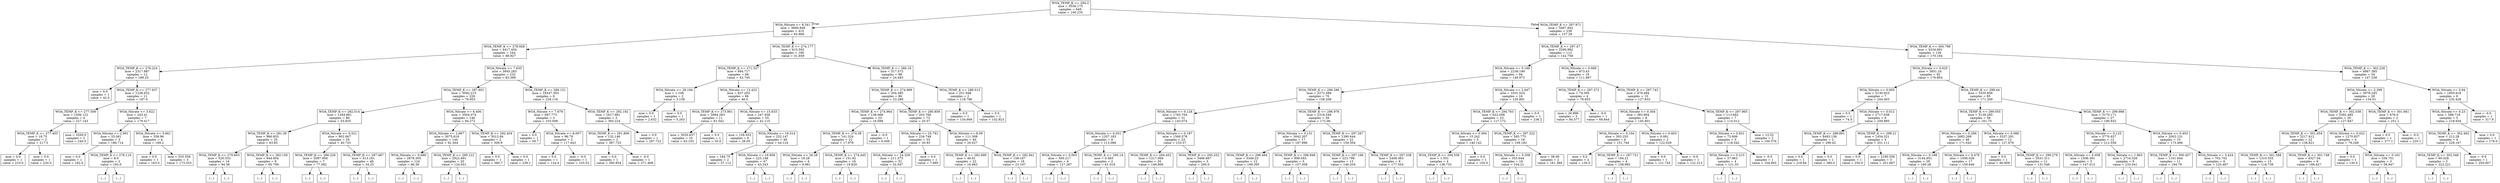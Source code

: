 digraph Tree {
node [shape=box] ;
0 [label="WOA_TEMP_K <= 294.2\nmse = 5556.175\nsamples = 649\nvalue = 100.235"] ;
1 [label="WOA_Nitrate <= 8.341\nmse = 3680.848\nsamples = 410\nvalue = 65.966"] ;
0 -> 1 [labeldistance=2.5, labelangle=45, headlabel="True"] ;
2 [label="WOA_TEMP_K <= 278.928\nmse = 4417.454\nsamples = 244\nvalue = 88.927"] ;
1 -> 2 ;
3 [label="WOA_TEMP_K <= 276.224\nmse = 2317.887\nsamples = 12\nvalue = 189.25"] ;
2 -> 3 ;
4 [label="mse = 0.0\nsamples = 1\nvalue = 42.0"] ;
3 -> 4 ;
5 [label="WOA_TEMP_K <= 277.637\nmse = 1238.632\nsamples = 11\nvalue = 197.0"] ;
3 -> 5 ;
6 [label="WOA_TEMP_K <= 277.506\nmse = 1506.122\nsamples = 4\nvalue = 227.143"] ;
5 -> 6 ;
7 [label="WOA_TEMP_K <= 277.403\nmse = 18.75\nsamples = 2\nvalue = 217.5"] ;
6 -> 7 ;
8 [label="mse = 0.0\nsamples = 1\nvalue = 210.0"] ;
7 -> 8 ;
9 [label="mse = 0.0\nsamples = 1\nvalue = 220.0"] ;
7 -> 9 ;
10 [label="mse = 3200.0\nsamples = 2\nvalue = 240.0"] ;
6 -> 10 ;
11 [label="WOA_Nitrate <= 3.622\nmse = 243.41\nsamples = 7\nvalue = 179.417"] ;
5 -> 11 ;
12 [label="WOA_Nitrate <= 2.901\nmse = 33.061\nsamples = 3\nvalue = 186.714"] ;
11 -> 12 ;
13 [label="mse = 0.0\nsamples = 1\nvalue = 182.0"] ;
12 -> 13 ;
14 [label="WOA_TEMP_K <= 278.116\nmse = 8.0\nsamples = 2\nvalue = 193.0"] ;
12 -> 14 ;
15 [label="(...)"] ;
14 -> 15 ;
16 [label="(...)"] ;
14 -> 16 ;
17 [label="WOA_Nitrate <= 5.661\nmse = 358.96\nsamples = 4\nvalue = 169.2"] ;
11 -> 17 ;
18 [label="mse = 0.0\nsamples = 1\nvalue = 163.0"] ;
17 -> 18 ;
19 [label="mse = 555.556\nsamples = 3\nvalue = 173.333"] ;
17 -> 19 ;
20 [label="WOA_Nitrate <= 7.635\nmse = 3945.283\nsamples = 232\nvalue = 83.369"] ;
2 -> 20 ;
21 [label="WOA_TEMP_K <= 287.601\nmse = 3092.215\nsamples = 226\nvalue = 79.953"] ;
20 -> 21 ;
22 [label="WOA_TEMP_K <= 282.514\nmse = 1284.861\nsamples = 80\nvalue = 53.835"] ;
21 -> 22 ;
23 [label="WOA_TEMP_K <= 281.39\nmse = 866.853\nsamples = 25\nvalue = 83.85"] ;
22 -> 23 ;
24 [label="WOA_TEMP_K <= 279.603\nmse = 520.533\nsamples = 16\nvalue = 94.38"] ;
23 -> 24 ;
25 [label="(...)"] ;
24 -> 25 ;
28 [label="(...)"] ;
24 -> 28 ;
51 [label="WOA_TEMP_K <= 282.159\nmse = 944.604\nsamples = 9\nvalue = 65.799"] ;
23 -> 51 ;
52 [label="(...)"] ;
51 -> 52 ;
61 [label="(...)"] ;
51 -> 61 ;
62 [label="WOA_Nitrate <= 0.521\nmse = 902.067\nsamples = 55\nvalue = 40.725"] ;
22 -> 62 ;
63 [label="WOA_TEMP_K <= 286.226\nmse = 2087.958\nsamples = 7\nvalue = 77.582"] ;
62 -> 63 ;
64 [label="(...)"] ;
63 -> 64 ;
69 [label="(...)"] ;
63 -> 69 ;
72 [label="WOA_TEMP_K <= 287.487\nmse = 413.161\nsamples = 48\nvalue = 34.25"] ;
62 -> 72 ;
73 [label="(...)"] ;
72 -> 73 ;
132 [label="(...)"] ;
72 -> 132 ;
135 [label="WOA_Nitrate <= 6.406\nmse = 3504.074\nsamples = 146\nvalue = 94.272"] ;
21 -> 135 ;
136 [label="WOA_Nitrate <= 2.667\nmse = 3075.618\nsamples = 144\nvalue = 92.364"] ;
135 -> 136 ;
137 [label="WOA_Nitrate <= 0.686\nmse = 2878.305\nsamples = 124\nvalue = 86.36"] ;
136 -> 137 ;
138 [label="(...)"] ;
137 -> 138 ;
255 [label="(...)"] ;
137 -> 255 ;
332 [label="WOA_TEMP_K <= 290.122\nmse = 2922.691\nsamples = 20\nvalue = 124.051"] ;
136 -> 332 ;
333 [label="(...)"] ;
332 -> 333 ;
342 [label="(...)"] ;
332 -> 342 ;
367 [label="WOA_TEMP_K <= 292.454\nmse = 5012.64\nsamples = 2\nvalue = 309.9"] ;
135 -> 367 ;
368 [label="mse = 0.0\nsamples = 1\nvalue = 380.7"] ;
367 -> 368 ;
369 [label="mse = 0.0\nsamples = 1\nvalue = 239.1"] ;
367 -> 369 ;
370 [label="WOA_TEMP_K <= 289.151\nmse = 18347.303\nsamples = 6\nvalue = 234.116"] ;
20 -> 370 ;
371 [label="WOA_Nitrate <= 7.679\nmse = 697.773\nsamples = 3\nvalue = 103.008"] ;
370 -> 371 ;
372 [label="mse = 0.0\nsamples = 1\nvalue = 59.7"] ;
371 -> 372 ;
373 [label="WOA_Nitrate <= 8.007\nmse = 96.79\nsamples = 2\nvalue = 117.443"] ;
371 -> 373 ;
374 [label="mse = 0.0\nsamples = 1\nvalue = 124.4"] ;
373 -> 374 ;
375 [label="mse = -0.0\nsamples = 1\nvalue = 103.53"] ;
373 -> 375 ;
376 [label="WOA_TEMP_K <= 292.192\nmse = 1617.981\nsamples = 3\nvalue = 365.224"] ;
370 -> 376 ;
377 [label="WOA_TEMP_K <= 291.806\nmse = 132.146\nsamples = 2\nvalue = 387.725"] ;
376 -> 377 ;
378 [label="mse = 0.0\nsamples = 1\nvalue = 395.854"] ;
377 -> 378 ;
379 [label="mse = -0.0\nsamples = 1\nvalue = 371.468"] ;
377 -> 379 ;
380 [label="mse = 0.0\nsamples = 1\nvalue = 297.722"] ;
376 -> 380 ;
381 [label="WOA_TEMP_K <= 274.177\nmse = 615.592\nsamples = 166\nvalue = 31.659"] ;
1 -> 381 ;
382 [label="WOA_TEMP_K <= 271.327\nmse = 884.717\nsamples = 68\nvalue = 43.745"] ;
381 -> 382 ;
383 [label="WOA_Nitrate <= 29.184\nmse = 1.108\nsamples = 2\nvalue = 3.158"] ;
382 -> 383 ;
384 [label="mse = 0.0\nsamples = 1\nvalue = 2.632"] ;
383 -> 384 ;
385 [label="mse = 0.0\nsamples = 1\nvalue = 5.263"] ;
383 -> 385 ;
386 [label="WOA_Nitrate <= 13.422\nmse = 837.203\nsamples = 66\nvalue = 46.0"] ;
382 -> 386 ;
387 [label="WOA_TEMP_K <= 273.901\nmse = 2894.263\nsamples = 11\nvalue = 61.542"] ;
386 -> 387 ;
388 [label="mse = 3020.637\nsamples = 10\nvalue = 63.103"] ;
387 -> 388 ;
389 [label="mse = 0.0\nsamples = 1\nvalue = 35.0"] ;
387 -> 389 ;
390 [label="WOA_Nitrate <= 15.633\nmse = 247.458\nsamples = 55\nvalue = 42.115"] ;
386 -> 390 ;
391 [label="mse = 128.553\nsamples = 6\nvalue = 28.05"] ;
390 -> 391 ;
392 [label="WOA_Nitrate <= 16.514\nmse = 232.147\nsamples = 49\nvalue = 44.124"] ;
390 -> 392 ;
393 [label="mse = 184.75\nsamples = 2\nvalue = 57.112"] ;
392 -> 393 ;
394 [label="WOA_Nitrate <= 16.958\nmse = 223.148\nsamples = 47\nvalue = 43.243"] ;
392 -> 394 ;
395 [label="(...)"] ;
394 -> 395 ;
396 [label="(...)"] ;
394 -> 396 ;
457 [label="WOA_TEMP_K <= 286.16\nmse = 317.573\nsamples = 98\nvalue = 24.483"] ;
381 -> 457 ;
458 [label="WOA_TEMP_K <= 274.999\nmse = 204.385\nsamples = 96\nvalue = 23.289"] ;
457 -> 458 ;
459 [label="WOA_TEMP_K <= 274.964\nmse = 138.068\nsamples = 23\nvalue = 16.088"] ;
458 -> 459 ;
460 [label="WOA_TEMP_K <= 274.38\nmse = 141.324\nsamples = 22\nvalue = 17.979"] ;
459 -> 460 ;
461 [label="WOA_Nitrate <= 26.28\nmse = 16.28\nsamples = 4\nvalue = 9.961"] ;
460 -> 461 ;
462 [label="(...)"] ;
461 -> 462 ;
463 [label="(...)"] ;
461 -> 463 ;
464 [label="WOA_TEMP_K <= 274.445\nmse = 151.92\nsamples = 18\nvalue = 19.829"] ;
460 -> 464 ;
465 [label="(...)"] ;
464 -> 465 ;
468 [label="(...)"] ;
464 -> 468 ;
495 [label="mse = -0.0\nsamples = 1\nvalue = 6.006"] ;
459 -> 495 ;
496 [label="WOA_TEMP_K <= 280.859\nmse = 203.766\nsamples = 73\nvalue = 25.57"] ;
458 -> 496 ;
497 [label="WOA_Nitrate <= 25.781\nmse = 234.749\nsamples = 33\nvalue = 30.93"] ;
496 -> 497 ;
498 [label="WOA_Nitrate <= 24.329\nmse = 211.373\nsamples = 32\nvalue = 32.547"] ;
497 -> 498 ;
499 [label="(...)"] ;
498 -> 499 ;
550 [label="(...)"] ;
498 -> 550 ;
561 [label="mse = 0.0\nsamples = 1\nvalue = 7.895"] ;
497 -> 561 ;
562 [label="WOA_Nitrate <= 8.59\nmse = 111.308\nsamples = 40\nvalue = 20.027"] ;
496 -> 562 ;
563 [label="WOA_TEMP_K <= 282.699\nmse = 46.91\nsamples = 22\nvalue = 16.963"] ;
562 -> 563 ;
564 [label="(...)"] ;
563 -> 564 ;
569 [label="(...)"] ;
563 -> 569 ;
572 [label="WOA_TEMP_K <= 282.841\nmse = 158.167\nsamples = 18\nvalue = 23.197"] ;
562 -> 572 ;
573 [label="(...)"] ;
572 -> 573 ;
582 [label="(...)"] ;
572 -> 582 ;
599 [label="WOA_TEMP_K <= 288.513\nmse = 251.948\nsamples = 2\nvalue = 118.796"] ;
457 -> 599 ;
600 [label="mse = 0.0\nsamples = 1\nvalue = 134.669"] ;
599 -> 600 ;
601 [label="mse = 0.0\nsamples = 1\nvalue = 102.923"] ;
599 -> 601 ;
602 [label="WOA_TEMP_K <= 297.971\nmse = 3467.942\nsamples = 239\nvalue = 157.29"] ;
0 -> 602 [labeldistance=2.5, labelangle=-45, headlabel="False"] ;
603 [label="WOA_TEMP_K <= 297.47\nmse = 2200.982\nsamples = 113\nvalue = 142.758"] ;
602 -> 603 ;
604 [label="WOA_Nitrate <= 0.189\nmse = 2238.199\nsamples = 94\nvalue = 149.973"] ;
603 -> 604 ;
605 [label="WOA_TEMP_K <= 296.286\nmse = 2272.589\nsamples = 70\nvalue = 158.208"] ;
604 -> 605 ;
606 [label="WOA_Nitrate <= 0.128\nmse = 1783.704\nsamples = 31\nvalue = 143.074"] ;
605 -> 606 ;
607 [label="WOA_Nitrate <= 0.051\nmse = 1207.183\nsamples = 8\nvalue = 113.086"] ;
606 -> 607 ;
608 [label="WOA_Nitrate <= 0.005\nmse = 595.217\nsamples = 6\nvalue = 127.287"] ;
607 -> 608 ;
609 [label="(...)"] ;
608 -> 609 ;
612 [label="(...)"] ;
608 -> 612 ;
619 [label="WOA_TEMP_K <= 295.14\nmse = 0.483\nsamples = 2\nvalue = 61.018"] ;
607 -> 619 ;
620 [label="(...)"] ;
619 -> 620 ;
621 [label="(...)"] ;
619 -> 621 ;
622 [label="WOA_Nitrate <= 0.187\nmse = 1560.578\nsamples = 23\nvalue = 153.57"] ;
606 -> 622 ;
623 [label="WOA_TEMP_K <= 294.452\nmse = 1217.069\nsamples = 20\nvalue = 149.806"] ;
622 -> 623 ;
624 [label="(...)"] ;
623 -> 624 ;
631 [label="(...)"] ;
623 -> 631 ;
644 [label="WOA_TEMP_K <= 295.252\nmse = 3466.667\nsamples = 3\nvalue = 200.0"] ;
622 -> 644 ;
645 [label="(...)"] ;
644 -> 645 ;
646 [label="(...)"] ;
644 -> 646 ;
647 [label="WOA_TEMP_K <= 296.976\nmse = 2318.549\nsamples = 39\nvalue = 172.06"] ;
605 -> 647 ;
648 [label="WOA_Nitrate <= 0.151\nmse = 3042.207\nsamples = 17\nvalue = 187.996"] ;
647 -> 648 ;
649 [label="WOA_TEMP_K <= 296.484\nmse = 3349.23\nsamples = 12\nvalue = 199.395"] ;
648 -> 649 ;
650 [label="(...)"] ;
649 -> 650 ;
653 [label="(...)"] ;
649 -> 653 ;
668 [label="WOA_TEMP_K <= 296.949\nmse = 899.043\nsamples = 5\nvalue = 157.058"] ;
648 -> 668 ;
669 [label="(...)"] ;
668 -> 669 ;
674 [label="(...)"] ;
668 -> 674 ;
675 [label="WOA_TEMP_K <= 297.267\nmse = 1390.644\nsamples = 22\nvalue = 159.504"] ;
647 -> 675 ;
676 [label="WOA_TEMP_K <= 297.166\nmse = 223.798\nsamples = 13\nvalue = 146.204"] ;
675 -> 676 ;
677 [label="(...)"] ;
676 -> 677 ;
686 [label="(...)"] ;
676 -> 686 ;
693 [label="WOA_TEMP_K <= 297.338\nmse = 2408.363\nsamples = 9\nvalue = 177.554"] ;
675 -> 693 ;
694 [label="(...)"] ;
693 -> 694 ;
697 [label="(...)"] ;
693 -> 697 ;
704 [label="WOA_Nitrate <= 2.647\nmse = 1031.524\nsamples = 24\nvalue = 120.891"] ;
604 -> 704 ;
705 [label="WOA_TEMP_K <= 294.763\nmse = 622.058\nsamples = 23\nvalue = 117.172"] ;
704 -> 705 ;
706 [label="WOA_Nitrate <= 0.394\nmse = 15.242\nsamples = 5\nvalue = 140.142"] ;
705 -> 706 ;
707 [label="WOA_TEMP_K <= 294.556\nmse = 1.551\nsamples = 4\nvalue = 138.733"] ;
706 -> 707 ;
708 [label="(...)"] ;
707 -> 708 ;
709 [label="(...)"] ;
707 -> 709 ;
710 [label="mse = 0.0\nsamples = 1\nvalue = 150.0"] ;
706 -> 710 ;
711 [label="WOA_TEMP_K <= 297.322\nmse = 585.775\nsamples = 18\nvalue = 109.182"] ;
705 -> 711 ;
712 [label="WOA_Nitrate <= 0.308\nmse = 353.644\nsamples = 16\nvalue = 104.21"] ;
711 -> 712 ;
713 [label="(...)"] ;
712 -> 713 ;
716 [label="(...)"] ;
712 -> 716 ;
741 [label="mse = 38.09\nsamples = 2\nvalue = 161.389"] ;
711 -> 741 ;
742 [label="mse = 0.0\nsamples = 1\nvalue = 236.2"] ;
704 -> 742 ;
743 [label="WOA_Nitrate <= 0.069\nmse = 873.43\nsamples = 19\nvalue = 111.987"] ;
603 -> 743 ;
744 [label="WOA_TEMP_K <= 297.572\nmse = 74.395\nsamples = 4\nvalue = 78.855"] ;
743 -> 744 ;
745 [label="mse = 26.896\nsamples = 3\nvalue = 84.577"] ;
744 -> 745 ;
746 [label="mse = -0.0\nsamples = 1\nvalue = 68.844"] ;
744 -> 746 ;
747 [label="WOA_TEMP_K <= 297.743\nmse = 479.494\nsamples = 15\nvalue = 127.833"] ;
743 -> 747 ;
748 [label="WOA_Nitrate <= 0.304\nmse = 383.894\nsamples = 8\nvalue = 145.801"] ;
747 -> 748 ;
749 [label="WOA_Nitrate <= 0.104\nmse = 303.255\nsamples = 6\nvalue = 151.744"] ;
748 -> 749 ;
750 [label="mse = 0.0\nsamples = 2\nvalue = 130.0"] ;
749 -> 750 ;
751 [label="WOA_TEMP_K <= 297.721\nmse = 194.21\nsamples = 4\nvalue = 158.992"] ;
749 -> 751 ;
752 [label="(...)"] ;
751 -> 752 ;
757 [label="(...)"] ;
751 -> 757 ;
758 [label="WOA_Nitrate <= 0.403\nmse = 0.081\nsamples = 2\nvalue = 122.029"] ;
748 -> 758 ;
759 [label="mse = 0.0\nsamples = 1\nvalue = 121.745"] ;
758 -> 759 ;
760 [label="mse = -0.0\nsamples = 1\nvalue = 122.313"] ;
758 -> 760 ;
761 [label="WOA_TEMP_K <= 297.965\nmse = 113.662\nsamples = 7\nvalue = 114.012"] ;
747 -> 761 ;
762 [label="WOA_Nitrate <= 0.831\nmse = 73.606\nsamples = 5\nvalue = 118.042"] ;
761 -> 762 ;
763 [label="WOA_Nitrate <= 0.215\nmse = 37.963\nsamples = 4\nvalue = 121.33"] ;
762 -> 763 ;
764 [label="(...)"] ;
763 -> 764 ;
767 [label="(...)"] ;
763 -> 767 ;
770 [label="mse = -0.0\nsamples = 1\nvalue = 104.892"] ;
762 -> 770 ;
771 [label="mse = 12.52\nsamples = 2\nvalue = 100.576"] ;
761 -> 771 ;
772 [label="WOA_TEMP_K <= 300.798\nmse = 4234.691\nsamples = 126\nvalue = 170.104"] ;
602 -> 772 ;
773 [label="WOA_Nitrate <= 0.025\nmse = 3851.24\nsamples = 92\nvalue = 176.804"] ;
772 -> 773 ;
774 [label="WOA_Nitrate <= 0.005\nmse = 5130.923\nsamples = 7\nvalue = 244.403"] ;
773 -> 774 ;
775 [label="mse = 0.0\nsamples = 1\nvalue = 74.0"] ;
774 -> 775 ;
776 [label="WOA_Nitrate <= 0.012\nmse = 2717.638\nsamples = 6\nvalue = 259.895"] ;
774 -> 776 ;
777 [label="WOA_TEMP_K <= 298.891\nmse = 6493.136\nsamples = 2\nvalue = 299.42"] ;
776 -> 777 ;
778 [label="mse = 0.0\nsamples = 1\nvalue = 218.84"] ;
777 -> 778 ;
779 [label="mse = 0.0\nsamples = 1\nvalue = 380.0"] ;
777 -> 779 ;
780 [label="WOA_TEMP_K <= 299.21\nmse = 1454.321\nsamples = 4\nvalue = 251.111"] ;
776 -> 780 ;
781 [label="mse = 0.0\nsamples = 1\nvalue = 250.0"] ;
780 -> 781 ;
782 [label="mse = 2180.556\nsamples = 3\nvalue = 251.667"] ;
780 -> 782 ;
783 [label="WOA_TEMP_K <= 299.44\nmse = 3335.856\nsamples = 85\nvalue = 171.209"] ;
773 -> 783 ;
784 [label="WOA_TEMP_K <= 299.055\nmse = 3139.285\nsamples = 58\nvalue = 161.75"] ;
783 -> 784 ;
785 [label="WOA_Nitrate <= 0.266\nmse = 2682.269\nsamples = 46\nvalue = 171.043"] ;
784 -> 785 ;
786 [label="WOA_Nitrate <= 0.188\nmse = 3144.951\nsamples = 29\nvalue = 180.28"] ;
785 -> 786 ;
787 [label="(...)"] ;
786 -> 787 ;
812 [label="(...)"] ;
786 -> 812 ;
815 [label="WOA_Nitrate <= 0.479\nmse = 1056.026\nsamples = 17\nvalue = 150.646"] ;
785 -> 815 ;
816 [label="(...)"] ;
815 -> 816 ;
831 [label="(...)"] ;
815 -> 831 ;
842 [label="WOA_Nitrate <= 0.086\nmse = 3337.291\nsamples = 12\nvalue = 127.676"] ;
784 -> 842 ;
843 [label="mse = 0.0\nsamples = 1\nvalue = 90.909"] ;
842 -> 843 ;
844 [label="WOA_TEMP_K <= 299.279\nmse = 3531.311\nsamples = 11\nvalue = 131.546"] ;
842 -> 844 ;
845 [label="(...)"] ;
844 -> 845 ;
852 [label="(...)"] ;
844 -> 852 ;
855 [label="WOA_TEMP_K <= 299.988\nmse = 3170.171\nsamples = 27\nvalue = 190.932"] ;
783 -> 855 ;
856 [label="WOA_Nitrate <= 0.125\nmse = 3770.937\nsamples = 12\nvalue = 212.558"] ;
855 -> 856 ;
857 [label="WOA_Nitrate <= 0.058\nmse = 1506.391\nsamples = 3\nvalue = 147.013"] ;
856 -> 857 ;
858 [label="(...)"] ;
857 -> 858 ;
859 [label="(...)"] ;
857 -> 859 ;
862 [label="WOA_Nitrate <= 1.863\nmse = 2716.526\nsamples = 9\nvalue = 233.041"] ;
856 -> 862 ;
863 [label="(...)"] ;
862 -> 863 ;
872 [label="(...)"] ;
862 -> 872 ;
875 [label="WOA_Nitrate <= 0.403\nmse = 2002.131\nsamples = 15\nvalue = 173.466"] ;
855 -> 875 ;
876 [label="WOA_TEMP_K <= 300.457\nmse = 1101.844\nsamples = 11\nvalue = 194.79"] ;
875 -> 876 ;
877 [label="(...)"] ;
876 -> 877 ;
880 [label="(...)"] ;
876 -> 880 ;
889 [label="WOA_Nitrate <= 3.424\nmse = 702.702\nsamples = 4\nvalue = 125.487"] ;
875 -> 889 ;
890 [label="(...)"] ;
889 -> 890 ;
893 [label="(...)"] ;
889 -> 893 ;
896 [label="WOA_TEMP_K <= 302.226\nmse = 4867.385\nsamples = 34\nvalue = 147.238"] ;
772 -> 896 ;
897 [label="WOA_Nitrate <= 2.399\nmse = 3978.245\nsamples = 28\nvalue = 134.01"] ;
896 -> 897 ;
898 [label="WOA_TEMP_K <= 302.038\nmse = 3392.485\nsamples = 26\nvalue = 127.847"] ;
897 -> 898 ;
899 [label="WOA_TEMP_K <= 301.654\nmse = 3217.812\nsamples = 22\nvalue = 138.821"] ;
898 -> 899 ;
900 [label="WOA_TEMP_K <= 301.588\nmse = 1310.555\nsamples = 13\nvalue = 118.739"] ;
899 -> 900 ;
901 [label="(...)"] ;
900 -> 901 ;
920 [label="(...)"] ;
900 -> 920 ;
923 [label="WOA_TEMP_K <= 301.748\nmse = 4527.04\nsamples = 9\nvalue = 166.627"] ;
899 -> 923 ;
924 [label="(...)"] ;
923 -> 924 ;
933 [label="(...)"] ;
923 -> 933 ;
940 [label="WOA_Nitrate <= 0.022\nmse = 1270.837\nsamples = 4\nvalue = 79.248"] ;
898 -> 940 ;
941 [label="mse = 0.0\nsamples = 1\nvalue = 130.0"] ;
940 -> 941 ;
942 [label="WOA_Nitrate <= 0.191\nmse = 336.751\nsamples = 3\nvalue = 58.947"] ;
940 -> 942 ;
943 [label="(...)"] ;
942 -> 943 ;
946 [label="(...)"] ;
942 -> 946 ;
947 [label="WOA_TEMP_K <= 301.661\nmse = 676.0\nsamples = 2\nvalue = 251.1"] ;
897 -> 947 ;
948 [label="mse = 0.0\nsamples = 1\nvalue = 277.1"] ;
947 -> 948 ;
949 [label="mse = -0.0\nsamples = 1\nvalue = 225.1"] ;
947 -> 949 ;
950 [label="WOA_Nitrate <= 0.94\nmse = 1850.918\nsamples = 6\nvalue = 235.428"] ;
896 -> 950 ;
951 [label="WOA_Nitrate <= 0.23\nmse = 588.718\nsamples = 5\nvalue = 218.934"] ;
950 -> 951 ;
952 [label="WOA_TEMP_K <= 302.492\nmse = 212.28\nsamples = 4\nvalue = 229.167"] ;
951 -> 952 ;
953 [label="WOA_TEMP_K <= 302.348\nmse = 90.028\nsamples = 3\nvalue = 222.221"] ;
952 -> 953 ;
954 [label="(...)"] ;
953 -> 954 ;
955 [label="(...)"] ;
953 -> 955 ;
956 [label="mse = -0.0\nsamples = 1\nvalue = 250.007"] ;
952 -> 956 ;
957 [label="mse = 0.0\nsamples = 1\nvalue = 178.0"] ;
951 -> 957 ;
958 [label="mse = -0.0\nsamples = 1\nvalue = 317.9"] ;
950 -> 958 ;
}